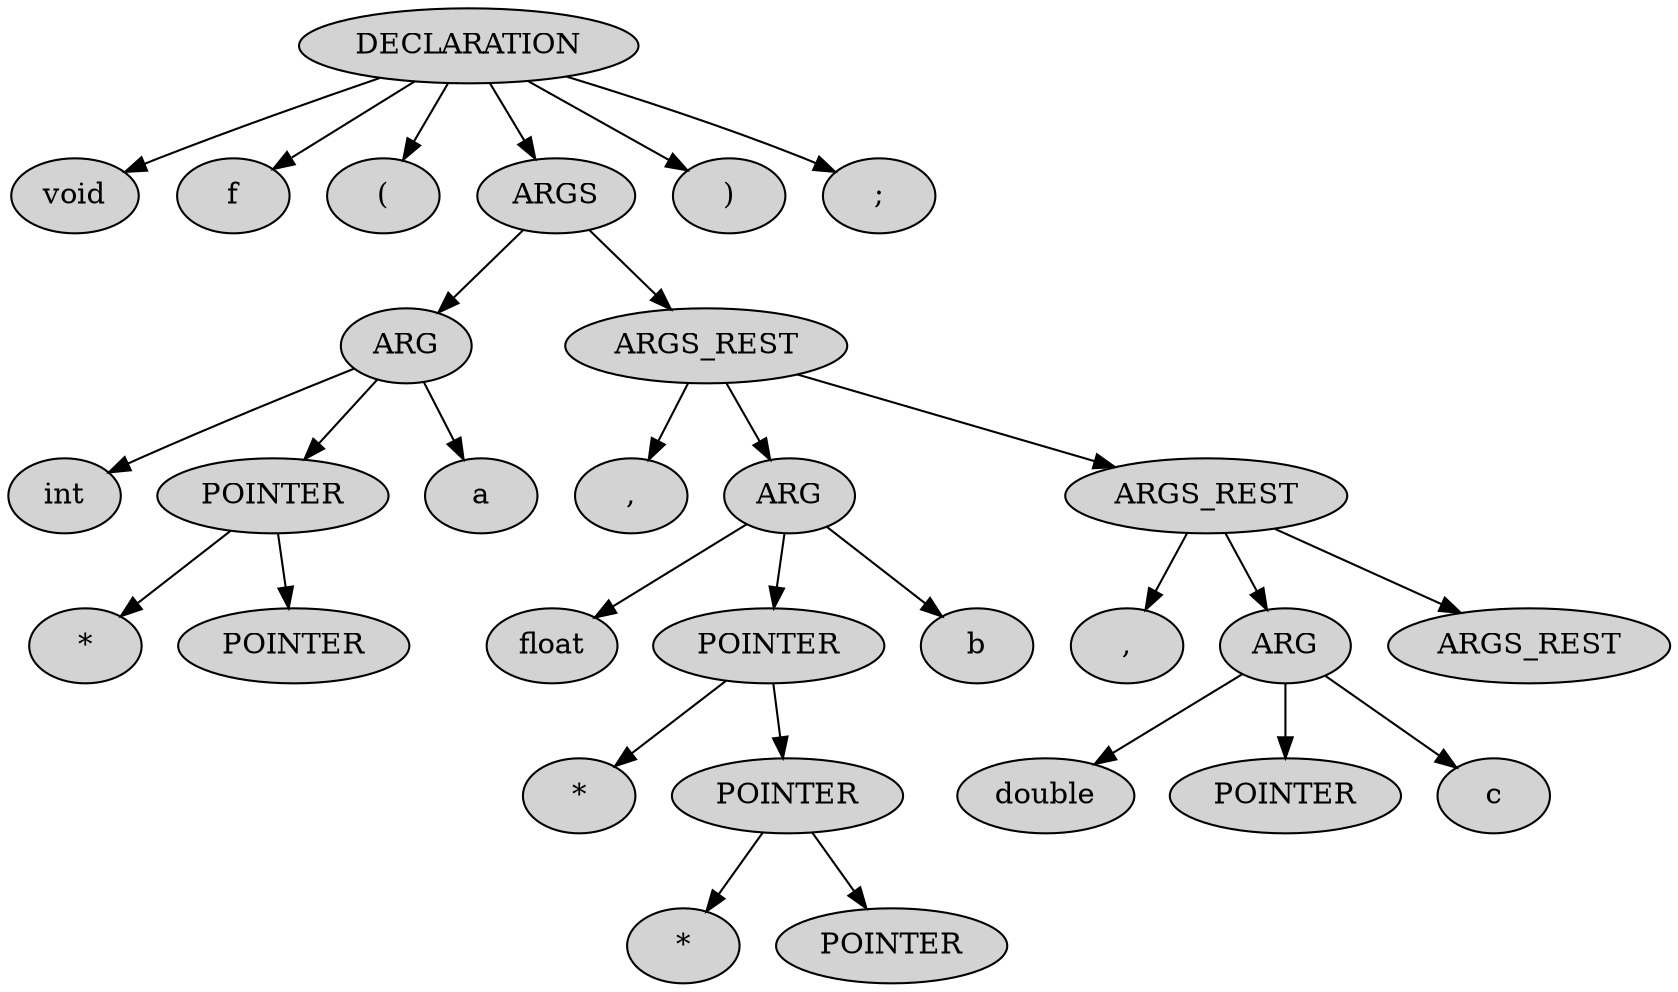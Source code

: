 digraph parse_tree {
ratio = fill;
node [style=filled];
n1 [label="DECLARATION"]
n2 [label="void"]
n1 -> n2
n3 [label="f"]
n1 -> n3
n4 [label="("]
n1 -> n4
n5 [label="ARGS"]
n6 [label="ARG"]
n7 [label="int"]
n6 -> n7
n8 [label="POINTER"]
n9 [label="*"]
n8 -> n9
n10 [label="POINTER"]
n8 -> n10
n6 -> n8
n11 [label="a"]
n6 -> n11
n5 -> n6
n12 [label="ARGS_REST"]
n13 [label=","]
n12 -> n13
n14 [label="ARG"]
n15 [label="float"]
n14 -> n15
n16 [label="POINTER"]
n17 [label="*"]
n16 -> n17
n18 [label="POINTER"]
n19 [label="*"]
n18 -> n19
n20 [label="POINTER"]
n18 -> n20
n16 -> n18
n14 -> n16
n21 [label="b"]
n14 -> n21
n12 -> n14
n22 [label="ARGS_REST"]
n23 [label=","]
n22 -> n23
n24 [label="ARG"]
n25 [label="double"]
n24 -> n25
n26 [label="POINTER"]
n24 -> n26
n27 [label="c"]
n24 -> n27
n22 -> n24
n28 [label="ARGS_REST"]
n22 -> n28
n12 -> n22
n5 -> n12
n1 -> n5
n29 [label=")"]
n1 -> n29
n30 [label=";"]
n1 -> n30
}
